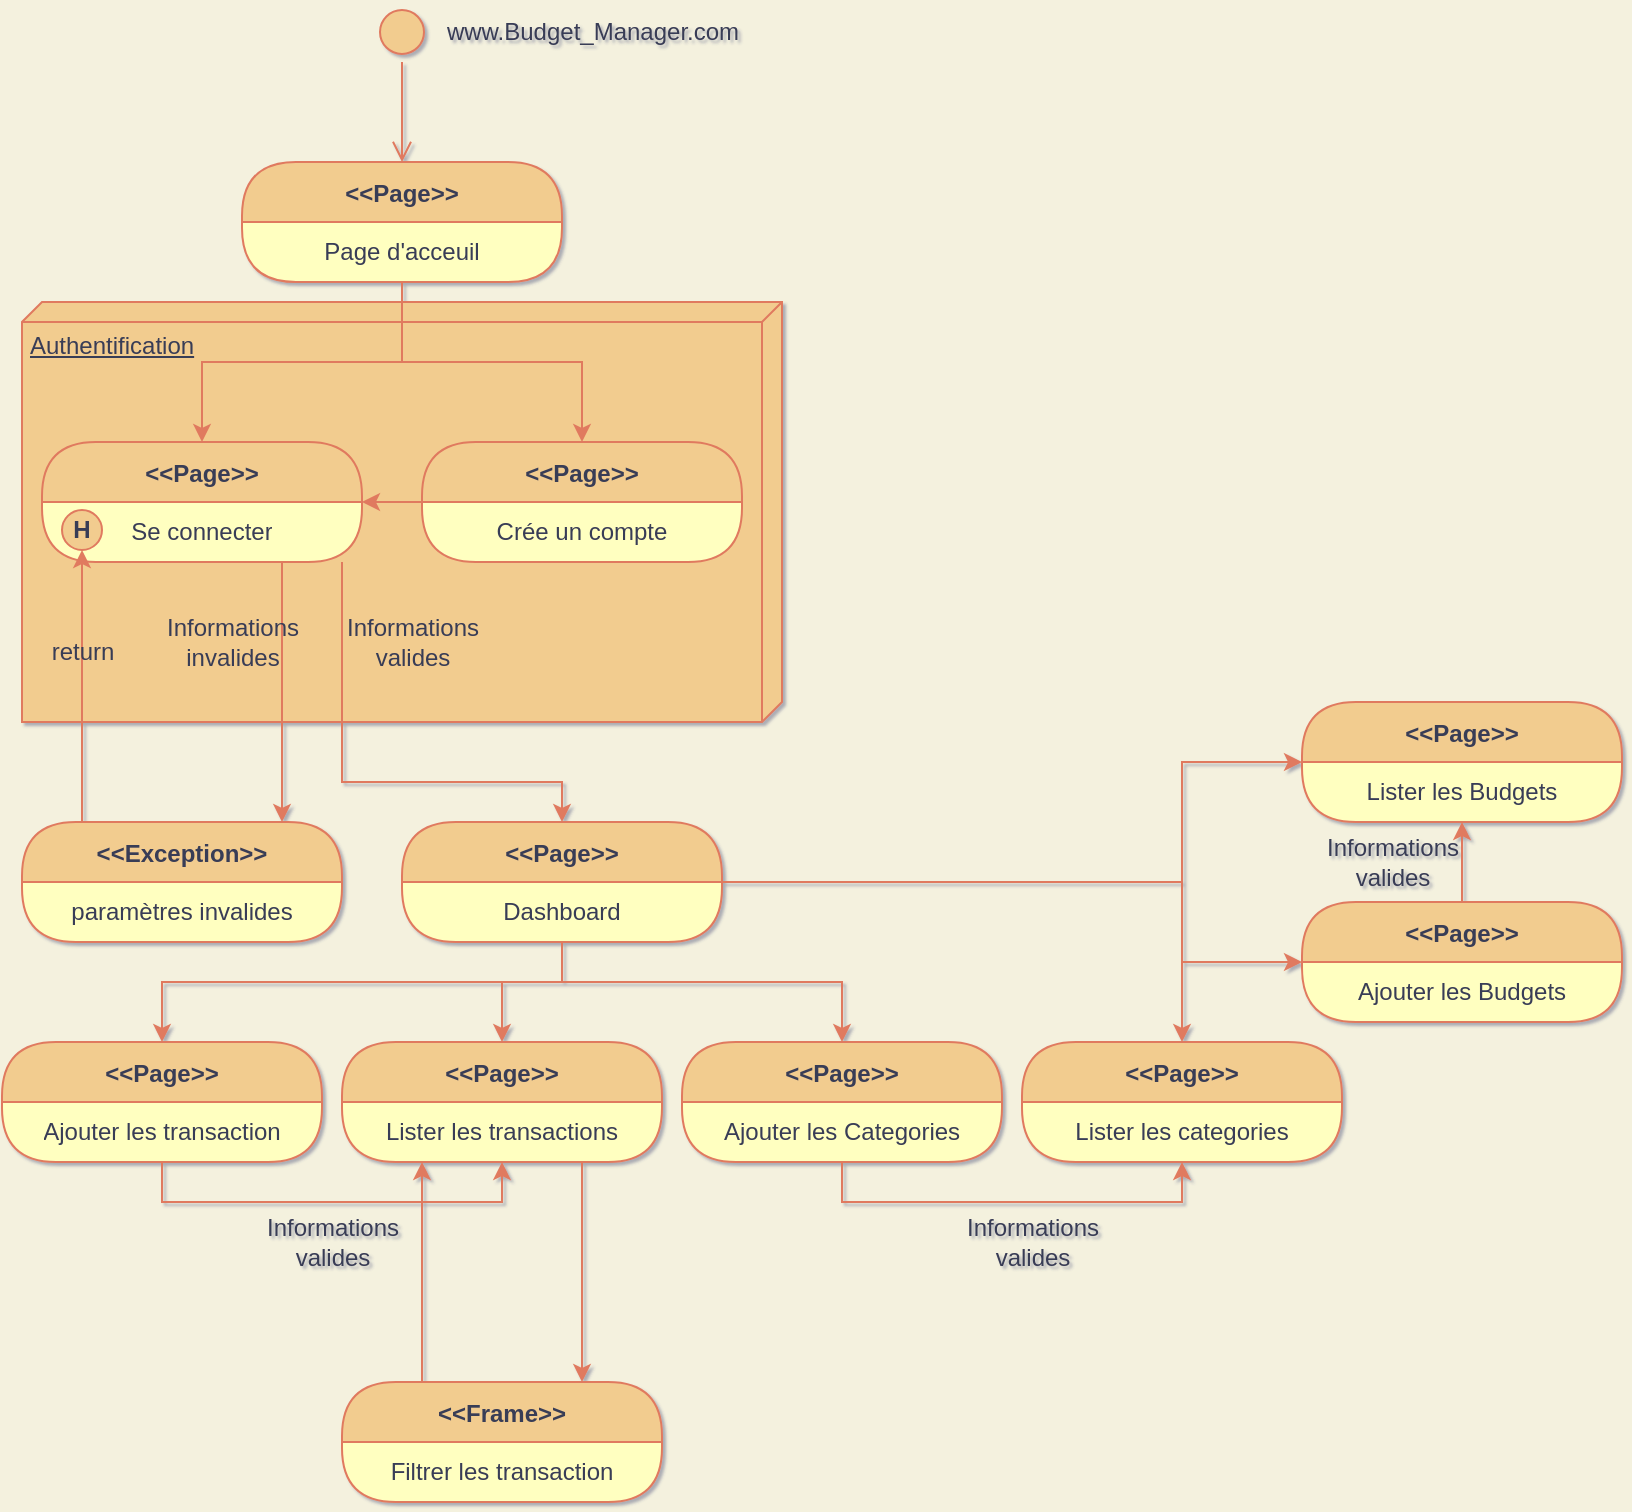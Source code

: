 <mxfile version="20.3.0" type="device"><diagram id="EVpfqpCD6WrxLZNTwMUx" name="Page-1"><mxGraphModel dx="1038" dy="641" grid="1" gridSize="10" guides="1" tooltips="1" connect="1" arrows="1" fold="1" page="1" pageScale="1" pageWidth="850" pageHeight="1100" background="#F4F1DE" math="0" shadow="1"><root><mxCell id="0"/><mxCell id="1" parent="0"/><mxCell id="MiM-1E3YvBiswxyoz1YO-7" value="&lt;&lt;Page&gt;&gt;" style="swimlane;fontStyle=1;align=center;verticalAlign=middle;childLayout=stackLayout;horizontal=1;startSize=30;horizontalStack=0;resizeParent=0;resizeLast=1;container=0;fontColor=#393C56;collapsible=0;rounded=1;arcSize=30;strokeColor=#E07A5F;fillColor=#F2CC8F;swimlaneFillColor=#ffffc0;dropTarget=0;" parent="1" vertex="1"><mxGeometry x="130" y="150" width="160" height="60" as="geometry"/></mxCell><mxCell id="MiM-1E3YvBiswxyoz1YO-8" value="Page d'acceuil" style="text;html=1;strokeColor=none;fillColor=none;align=center;verticalAlign=middle;spacingLeft=4;spacingRight=4;whiteSpace=wrap;overflow=hidden;rotatable=0;fontColor=#393C56;" parent="MiM-1E3YvBiswxyoz1YO-7" vertex="1"><mxGeometry y="30" width="160" height="30" as="geometry"/></mxCell><mxCell id="MiM-1E3YvBiswxyoz1YO-10" value="Subtitle" style="text;html=1;strokeColor=none;fillColor=none;align=center;verticalAlign=middle;spacingLeft=4;spacingRight=4;whiteSpace=wrap;overflow=hidden;rotatable=0;fontColor=#393C56;" parent="MiM-1E3YvBiswxyoz1YO-7" vertex="1"><mxGeometry y="60" width="160" as="geometry"/></mxCell><mxCell id="MiM-1E3YvBiswxyoz1YO-39" value="Authentification" style="verticalAlign=top;align=left;spacingTop=8;spacingLeft=2;spacingRight=12;shape=cube;size=10;direction=south;fontStyle=4;html=1;fillColor=#F2CC8F;strokeColor=#E07A5F;fontColor=#393C56;" parent="1" vertex="1"><mxGeometry x="20" y="220" width="380" height="210" as="geometry"/></mxCell><mxCell id="MiM-1E3YvBiswxyoz1YO-105" style="edgeStyle=orthogonalEdgeStyle;rounded=0;orthogonalLoop=1;jettySize=auto;html=1;strokeColor=#E07A5F;fontColor=#393C56;fillColor=#F2CC8F;" parent="1" source="MiM-1E3YvBiswxyoz1YO-11" target="MiM-1E3YvBiswxyoz1YO-49" edge="1"><mxGeometry relative="1" as="geometry"><Array as="points"><mxPoint x="220" y="700"/><mxPoint x="220" y="700"/></Array></mxGeometry></mxCell><mxCell id="MiM-1E3YvBiswxyoz1YO-11" value="&lt;&lt;Frame&gt;&gt;" style="swimlane;fontStyle=1;align=center;verticalAlign=middle;childLayout=stackLayout;horizontal=1;startSize=30;horizontalStack=0;resizeParent=0;resizeLast=1;container=0;fontColor=#393C56;collapsible=0;rounded=1;arcSize=30;strokeColor=#E07A5F;fillColor=#F2CC8F;swimlaneFillColor=#ffffc0;dropTarget=0;" parent="1" vertex="1"><mxGeometry x="180" y="760" width="160" height="60" as="geometry"/></mxCell><mxCell id="MiM-1E3YvBiswxyoz1YO-12" value="Filtrer les transaction" style="text;html=1;strokeColor=none;fillColor=none;align=center;verticalAlign=middle;spacingLeft=4;spacingRight=4;whiteSpace=wrap;overflow=hidden;rotatable=0;fontColor=#393C56;" parent="MiM-1E3YvBiswxyoz1YO-11" vertex="1"><mxGeometry y="30" width="160" height="30" as="geometry"/></mxCell><mxCell id="MiM-1E3YvBiswxyoz1YO-13" value="Subtitle" style="text;html=1;strokeColor=none;fillColor=none;align=center;verticalAlign=middle;spacingLeft=4;spacingRight=4;whiteSpace=wrap;overflow=hidden;rotatable=0;fontColor=#393C56;" parent="MiM-1E3YvBiswxyoz1YO-11" vertex="1"><mxGeometry y="60" width="160" as="geometry"/></mxCell><mxCell id="MiM-1E3YvBiswxyoz1YO-36" style="edgeStyle=orthogonalEdgeStyle;rounded=0;orthogonalLoop=1;jettySize=auto;html=1;labelBackgroundColor=#F4F1DE;strokeColor=#E07A5F;fontColor=#393C56;" parent="1" source="MiM-1E3YvBiswxyoz1YO-7" target="MiM-1E3YvBiswxyoz1YO-23" edge="1"><mxGeometry relative="1" as="geometry"/></mxCell><mxCell id="MiM-1E3YvBiswxyoz1YO-14" value="&lt;&lt;Page&gt;&gt;" style="swimlane;fontStyle=1;align=center;verticalAlign=middle;childLayout=stackLayout;horizontal=1;startSize=30;horizontalStack=0;resizeParent=0;resizeLast=1;container=0;fontColor=#393C56;collapsible=0;rounded=1;arcSize=30;strokeColor=#E07A5F;fillColor=#F2CC8F;swimlaneFillColor=#ffffc0;dropTarget=0;" parent="1" vertex="1"><mxGeometry x="10" y="590" width="160" height="60" as="geometry"/></mxCell><mxCell id="MiM-1E3YvBiswxyoz1YO-15" value="Ajouter les transaction" style="text;html=1;strokeColor=none;fillColor=none;align=center;verticalAlign=middle;spacingLeft=4;spacingRight=4;whiteSpace=wrap;overflow=hidden;rotatable=0;fontColor=#393C56;" parent="MiM-1E3YvBiswxyoz1YO-14" vertex="1"><mxGeometry y="30" width="160" height="30" as="geometry"/></mxCell><mxCell id="MiM-1E3YvBiswxyoz1YO-16" value="Subtitle" style="text;html=1;strokeColor=none;fillColor=none;align=center;verticalAlign=middle;spacingLeft=4;spacingRight=4;whiteSpace=wrap;overflow=hidden;rotatable=0;fontColor=#393C56;" parent="MiM-1E3YvBiswxyoz1YO-14" vertex="1"><mxGeometry y="60" width="160" as="geometry"/></mxCell><mxCell id="MiM-1E3YvBiswxyoz1YO-75" style="edgeStyle=orthogonalEdgeStyle;rounded=0;orthogonalLoop=1;jettySize=auto;html=1;entryX=0;entryY=0;entryDx=0;entryDy=0;strokeColor=#E07A5F;fontColor=#393C56;fillColor=#F2CC8F;" parent="1" source="MiM-1E3YvBiswxyoz1YO-17" target="MiM-1E3YvBiswxyoz1YO-63" edge="1"><mxGeometry relative="1" as="geometry"><Array as="points"><mxPoint x="600" y="510"/><mxPoint x="600" y="450"/></Array></mxGeometry></mxCell><mxCell id="MiM-1E3YvBiswxyoz1YO-17" value="&lt;&lt;Page&gt;&gt;" style="swimlane;fontStyle=1;align=center;verticalAlign=middle;childLayout=stackLayout;horizontal=1;startSize=30;horizontalStack=0;resizeParent=0;resizeLast=1;container=0;fontColor=#393C56;collapsible=0;rounded=1;arcSize=30;strokeColor=#E07A5F;fillColor=#F2CC8F;swimlaneFillColor=#ffffc0;dropTarget=0;" parent="1" vertex="1"><mxGeometry x="210" y="480" width="160" height="60" as="geometry"/></mxCell><mxCell id="MiM-1E3YvBiswxyoz1YO-18" value="Dashboard" style="text;html=1;strokeColor=none;fillColor=none;align=center;verticalAlign=middle;spacingLeft=4;spacingRight=4;whiteSpace=wrap;overflow=hidden;rotatable=0;fontColor=#393C56;" parent="MiM-1E3YvBiswxyoz1YO-17" vertex="1"><mxGeometry y="30" width="160" height="30" as="geometry"/></mxCell><mxCell id="MiM-1E3YvBiswxyoz1YO-19" value="Subtitle" style="text;html=1;strokeColor=none;fillColor=none;align=center;verticalAlign=middle;spacingLeft=4;spacingRight=4;whiteSpace=wrap;overflow=hidden;rotatable=0;fontColor=#393C56;" parent="MiM-1E3YvBiswxyoz1YO-17" vertex="1"><mxGeometry y="60" width="160" as="geometry"/></mxCell><mxCell id="MiM-1E3YvBiswxyoz1YO-20" value="&lt;&lt;Exception&gt;&gt;" style="swimlane;fontStyle=1;align=center;verticalAlign=middle;childLayout=stackLayout;horizontal=1;startSize=30;horizontalStack=0;resizeParent=0;resizeLast=1;container=0;fontColor=#393C56;collapsible=0;rounded=1;arcSize=30;strokeColor=#E07A5F;fillColor=#F2CC8F;swimlaneFillColor=#ffffc0;dropTarget=0;" parent="1" vertex="1"><mxGeometry x="20" y="480" width="160" height="60" as="geometry"/></mxCell><mxCell id="MiM-1E3YvBiswxyoz1YO-21" value="paramètres invalides" style="text;html=1;strokeColor=none;fillColor=none;align=center;verticalAlign=middle;spacingLeft=4;spacingRight=4;whiteSpace=wrap;overflow=hidden;rotatable=0;fontColor=#393C56;" parent="MiM-1E3YvBiswxyoz1YO-20" vertex="1"><mxGeometry y="30" width="160" height="30" as="geometry"/></mxCell><mxCell id="MiM-1E3YvBiswxyoz1YO-22" value="Subtitle" style="text;html=1;strokeColor=none;fillColor=none;align=center;verticalAlign=middle;spacingLeft=4;spacingRight=4;whiteSpace=wrap;overflow=hidden;rotatable=0;fontColor=#393C56;" parent="MiM-1E3YvBiswxyoz1YO-20" vertex="1"><mxGeometry y="60" width="160" as="geometry"/></mxCell><mxCell id="MiM-1E3YvBiswxyoz1YO-32" value="" style="group;fontColor=#393C56;" parent="1" vertex="1" connectable="0"><mxGeometry x="195" y="70" width="195" height="30" as="geometry"/></mxCell><mxCell id="MiM-1E3YvBiswxyoz1YO-1" value="" style="ellipse;html=1;shape=startState;fillColor=#F2CC8F;strokeColor=#E07A5F;fontColor=#393C56;" parent="MiM-1E3YvBiswxyoz1YO-32" vertex="1"><mxGeometry width="30" height="30" as="geometry"/></mxCell><mxCell id="MiM-1E3YvBiswxyoz1YO-2" value="" style="edgeStyle=orthogonalEdgeStyle;html=1;verticalAlign=bottom;endArrow=open;endSize=8;strokeColor=#E07A5F;rounded=0;labelBackgroundColor=#F4F1DE;fontColor=#393C56;" parent="MiM-1E3YvBiswxyoz1YO-32" source="MiM-1E3YvBiswxyoz1YO-1" target="MiM-1E3YvBiswxyoz1YO-7" edge="1"><mxGeometry relative="1" as="geometry"><mxPoint x="160" y="110" as="targetPoint"/></mxGeometry></mxCell><mxCell id="MiM-1E3YvBiswxyoz1YO-30" value="www.Budget_Manager.com" style="text;html=1;align=center;verticalAlign=middle;resizable=0;points=[];autosize=1;strokeColor=none;fillColor=none;fontColor=#393C56;" parent="MiM-1E3YvBiswxyoz1YO-32" vertex="1"><mxGeometry x="25" width="170" height="30" as="geometry"/></mxCell><mxCell id="MiM-1E3YvBiswxyoz1YO-33" value="&lt;&lt;Page&gt;&gt;" style="swimlane;fontStyle=1;align=center;verticalAlign=middle;childLayout=stackLayout;horizontal=1;startSize=30;horizontalStack=0;resizeParent=0;resizeLast=1;container=0;fontColor=#393C56;collapsible=0;rounded=1;arcSize=30;strokeColor=#E07A5F;fillColor=#F2CC8F;swimlaneFillColor=#ffffc0;dropTarget=0;" parent="1" vertex="1"><mxGeometry x="220" y="290" width="160" height="60" as="geometry"/></mxCell><mxCell id="MiM-1E3YvBiswxyoz1YO-34" value="Crée un compte" style="text;html=1;strokeColor=none;fillColor=none;align=center;verticalAlign=middle;spacingLeft=4;spacingRight=4;whiteSpace=wrap;overflow=hidden;rotatable=0;fontColor=#393C56;" parent="MiM-1E3YvBiswxyoz1YO-33" vertex="1"><mxGeometry y="30" width="160" height="30" as="geometry"/></mxCell><mxCell id="MiM-1E3YvBiswxyoz1YO-35" value="Subtitle" style="text;html=1;strokeColor=none;fillColor=none;align=center;verticalAlign=middle;spacingLeft=4;spacingRight=4;whiteSpace=wrap;overflow=hidden;rotatable=0;fontColor=#393C56;" parent="MiM-1E3YvBiswxyoz1YO-33" vertex="1"><mxGeometry y="60" width="160" as="geometry"/></mxCell><mxCell id="MiM-1E3YvBiswxyoz1YO-37" style="edgeStyle=orthogonalEdgeStyle;rounded=0;orthogonalLoop=1;jettySize=auto;html=1;labelBackgroundColor=#F4F1DE;strokeColor=#E07A5F;fontColor=#393C56;" parent="1" source="MiM-1E3YvBiswxyoz1YO-8" target="MiM-1E3YvBiswxyoz1YO-33" edge="1"><mxGeometry relative="1" as="geometry"/></mxCell><mxCell id="MiM-1E3YvBiswxyoz1YO-41" value="" style="group" parent="1" vertex="1" connectable="0"><mxGeometry x="30" y="290" width="160" height="60" as="geometry"/></mxCell><mxCell id="MiM-1E3YvBiswxyoz1YO-23" value="&lt;&lt;Page&gt;&gt;" style="swimlane;fontStyle=1;align=center;verticalAlign=middle;childLayout=stackLayout;horizontal=1;startSize=30;horizontalStack=0;resizeParent=0;resizeLast=1;container=0;fontColor=#393C56;collapsible=0;rounded=1;arcSize=30;strokeColor=#E07A5F;fillColor=#F2CC8F;swimlaneFillColor=#ffffc0;dropTarget=0;" parent="MiM-1E3YvBiswxyoz1YO-41" vertex="1"><mxGeometry width="160" height="60" as="geometry"/></mxCell><mxCell id="MiM-1E3YvBiswxyoz1YO-24" value="Se connecter" style="text;html=1;strokeColor=none;fillColor=none;align=center;verticalAlign=middle;spacingLeft=4;spacingRight=4;whiteSpace=wrap;overflow=hidden;rotatable=0;fontColor=#393C56;" parent="MiM-1E3YvBiswxyoz1YO-23" vertex="1"><mxGeometry y="30" width="160" height="30" as="geometry"/></mxCell><mxCell id="MiM-1E3YvBiswxyoz1YO-25" value="Subtitle" style="text;html=1;strokeColor=none;fillColor=none;align=center;verticalAlign=middle;spacingLeft=4;spacingRight=4;whiteSpace=wrap;overflow=hidden;rotatable=0;fontColor=#393C56;" parent="MiM-1E3YvBiswxyoz1YO-23" vertex="1"><mxGeometry y="60" width="160" as="geometry"/></mxCell><mxCell id="MiM-1E3YvBiswxyoz1YO-40" value="&lt;b&gt;H&lt;/b&gt;" style="ellipse;whiteSpace=wrap;html=1;strokeColor=#E07A5F;fontColor=#393C56;fillColor=#F2CC8F;" parent="MiM-1E3YvBiswxyoz1YO-41" vertex="1"><mxGeometry x="10" y="34" width="20" height="20" as="geometry"/></mxCell><mxCell id="MiM-1E3YvBiswxyoz1YO-46" style="edgeStyle=orthogonalEdgeStyle;rounded=0;orthogonalLoop=1;jettySize=auto;html=1;exitX=0.75;exitY=1;exitDx=0;exitDy=0;strokeColor=#E07A5F;fontColor=#393C56;fillColor=#F2CC8F;" parent="1" source="MiM-1E3YvBiswxyoz1YO-24" target="MiM-1E3YvBiswxyoz1YO-20" edge="1"><mxGeometry relative="1" as="geometry"><mxPoint x="150" y="470" as="targetPoint"/><Array as="points"><mxPoint x="150" y="460"/><mxPoint x="150" y="460"/></Array></mxGeometry></mxCell><mxCell id="MiM-1E3YvBiswxyoz1YO-45" style="edgeStyle=orthogonalEdgeStyle;rounded=0;orthogonalLoop=1;jettySize=auto;html=1;entryX=0.5;entryY=1;entryDx=0;entryDy=0;strokeColor=#E07A5F;fontColor=#393C56;fillColor=#F2CC8F;startArrow=none;" parent="1" source="MiM-1E3YvBiswxyoz1YO-97" target="MiM-1E3YvBiswxyoz1YO-40" edge="1"><mxGeometry relative="1" as="geometry"><Array as="points"><mxPoint x="50" y="450"/></Array></mxGeometry></mxCell><mxCell id="MiM-1E3YvBiswxyoz1YO-47" style="edgeStyle=orthogonalEdgeStyle;rounded=0;orthogonalLoop=1;jettySize=auto;html=1;strokeColor=#E07A5F;fontColor=#393C56;fillColor=#F2CC8F;" parent="1" source="MiM-1E3YvBiswxyoz1YO-34" target="MiM-1E3YvBiswxyoz1YO-23" edge="1"><mxGeometry relative="1" as="geometry"><Array as="points"><mxPoint x="210" y="320"/><mxPoint x="210" y="320"/></Array></mxGeometry></mxCell><mxCell id="MiM-1E3YvBiswxyoz1YO-48" style="edgeStyle=orthogonalEdgeStyle;rounded=0;orthogonalLoop=1;jettySize=auto;html=1;strokeColor=#E07A5F;fontColor=#393C56;fillColor=#F2CC8F;" parent="1" source="MiM-1E3YvBiswxyoz1YO-24" target="MiM-1E3YvBiswxyoz1YO-17" edge="1"><mxGeometry relative="1" as="geometry"><Array as="points"><mxPoint x="180" y="460"/><mxPoint x="290" y="460"/></Array></mxGeometry></mxCell><mxCell id="MiM-1E3YvBiswxyoz1YO-104" style="edgeStyle=orthogonalEdgeStyle;rounded=0;orthogonalLoop=1;jettySize=auto;html=1;strokeColor=#E07A5F;fontColor=#393C56;fillColor=#F2CC8F;" parent="1" source="MiM-1E3YvBiswxyoz1YO-49" target="MiM-1E3YvBiswxyoz1YO-11" edge="1"><mxGeometry relative="1" as="geometry"><Array as="points"><mxPoint x="300" y="710"/><mxPoint x="300" y="710"/></Array></mxGeometry></mxCell><mxCell id="MiM-1E3YvBiswxyoz1YO-49" value="&lt;&lt;Page&gt;&gt;" style="swimlane;fontStyle=1;align=center;verticalAlign=middle;childLayout=stackLayout;horizontal=1;startSize=30;horizontalStack=0;resizeParent=0;resizeLast=1;container=0;fontColor=#393C56;collapsible=0;rounded=1;arcSize=30;strokeColor=#E07A5F;fillColor=#F2CC8F;swimlaneFillColor=#ffffc0;dropTarget=0;" parent="1" vertex="1"><mxGeometry x="180" y="590" width="160" height="60" as="geometry"/></mxCell><mxCell id="MiM-1E3YvBiswxyoz1YO-50" value="Lister les transactions" style="text;html=1;strokeColor=none;fillColor=none;align=center;verticalAlign=middle;spacingLeft=4;spacingRight=4;whiteSpace=wrap;overflow=hidden;rotatable=0;fontColor=#393C56;" parent="MiM-1E3YvBiswxyoz1YO-49" vertex="1"><mxGeometry y="30" width="160" height="30" as="geometry"/></mxCell><mxCell id="MiM-1E3YvBiswxyoz1YO-51" value="Subtitle" style="text;html=1;strokeColor=none;fillColor=none;align=center;verticalAlign=middle;spacingLeft=4;spacingRight=4;whiteSpace=wrap;overflow=hidden;rotatable=0;fontColor=#393C56;" parent="MiM-1E3YvBiswxyoz1YO-49" vertex="1"><mxGeometry y="60" width="160" as="geometry"/></mxCell><mxCell id="MiM-1E3YvBiswxyoz1YO-84" style="edgeStyle=orthogonalEdgeStyle;rounded=0;orthogonalLoop=1;jettySize=auto;html=1;entryX=0.5;entryY=1;entryDx=0;entryDy=0;strokeColor=#E07A5F;fontColor=#393C56;fillColor=#F2CC8F;" parent="1" source="MiM-1E3YvBiswxyoz1YO-52" target="MiM-1E3YvBiswxyoz1YO-56" edge="1"><mxGeometry relative="1" as="geometry"><Array as="points"><mxPoint x="430" y="670"/><mxPoint x="600" y="670"/></Array></mxGeometry></mxCell><mxCell id="MiM-1E3YvBiswxyoz1YO-52" value="&lt;&lt;Page&gt;&gt;" style="swimlane;fontStyle=1;align=center;verticalAlign=middle;childLayout=stackLayout;horizontal=1;startSize=30;horizontalStack=0;resizeParent=0;resizeLast=1;container=0;fontColor=#393C56;collapsible=0;rounded=1;arcSize=30;strokeColor=#E07A5F;fillColor=#F2CC8F;swimlaneFillColor=#ffffc0;dropTarget=0;" parent="1" vertex="1"><mxGeometry x="350" y="590" width="160" height="60" as="geometry"/></mxCell><mxCell id="MiM-1E3YvBiswxyoz1YO-53" value="Ajouter les Categories" style="text;html=1;strokeColor=none;fillColor=none;align=center;verticalAlign=middle;spacingLeft=4;spacingRight=4;whiteSpace=wrap;overflow=hidden;rotatable=0;fontColor=#393C56;" parent="MiM-1E3YvBiswxyoz1YO-52" vertex="1"><mxGeometry y="30" width="160" height="30" as="geometry"/></mxCell><mxCell id="MiM-1E3YvBiswxyoz1YO-54" value="Subtitle" style="text;html=1;strokeColor=none;fillColor=none;align=center;verticalAlign=middle;spacingLeft=4;spacingRight=4;whiteSpace=wrap;overflow=hidden;rotatable=0;fontColor=#393C56;" parent="MiM-1E3YvBiswxyoz1YO-52" vertex="1"><mxGeometry y="60" width="160" as="geometry"/></mxCell><mxCell id="MiM-1E3YvBiswxyoz1YO-88" style="edgeStyle=orthogonalEdgeStyle;rounded=0;orthogonalLoop=1;jettySize=auto;html=1;entryX=0.5;entryY=1;entryDx=0;entryDy=0;strokeColor=#E07A5F;fontColor=#393C56;fillColor=#F2CC8F;" parent="1" source="MiM-1E3YvBiswxyoz1YO-59" target="MiM-1E3YvBiswxyoz1YO-63" edge="1"><mxGeometry relative="1" as="geometry"/></mxCell><mxCell id="MiM-1E3YvBiswxyoz1YO-59" value="&lt;&lt;Page&gt;&gt;" style="swimlane;fontStyle=1;align=center;verticalAlign=middle;childLayout=stackLayout;horizontal=1;startSize=30;horizontalStack=0;resizeParent=0;resizeLast=1;container=0;fontColor=#393C56;collapsible=0;rounded=1;arcSize=30;strokeColor=#E07A5F;fillColor=#F2CC8F;swimlaneFillColor=#ffffc0;dropTarget=0;" parent="1" vertex="1"><mxGeometry x="660" y="520" width="160" height="60" as="geometry"/></mxCell><mxCell id="MiM-1E3YvBiswxyoz1YO-60" value="Ajouter les Budgets" style="text;html=1;strokeColor=none;fillColor=none;align=center;verticalAlign=middle;spacingLeft=4;spacingRight=4;whiteSpace=wrap;overflow=hidden;rotatable=0;fontColor=#393C56;" parent="MiM-1E3YvBiswxyoz1YO-59" vertex="1"><mxGeometry y="30" width="160" height="30" as="geometry"/></mxCell><mxCell id="MiM-1E3YvBiswxyoz1YO-61" value="Subtitle" style="text;html=1;strokeColor=none;fillColor=none;align=center;verticalAlign=middle;spacingLeft=4;spacingRight=4;whiteSpace=wrap;overflow=hidden;rotatable=0;fontColor=#393C56;" parent="MiM-1E3YvBiswxyoz1YO-59" vertex="1"><mxGeometry y="60" width="160" as="geometry"/></mxCell><mxCell id="MiM-1E3YvBiswxyoz1YO-55" value="&lt;&lt;Page&gt;&gt;" style="swimlane;fontStyle=1;align=center;verticalAlign=middle;childLayout=stackLayout;horizontal=1;startSize=30;horizontalStack=0;resizeParent=0;resizeLast=1;container=0;fontColor=#393C56;collapsible=0;rounded=1;arcSize=30;strokeColor=#E07A5F;fillColor=#F2CC8F;swimlaneFillColor=#ffffc0;dropTarget=0;" parent="1" vertex="1"><mxGeometry x="520" y="590" width="160" height="60" as="geometry"/></mxCell><mxCell id="MiM-1E3YvBiswxyoz1YO-56" value="Lister les categories" style="text;html=1;strokeColor=none;fillColor=none;align=center;verticalAlign=middle;spacingLeft=4;spacingRight=4;whiteSpace=wrap;overflow=hidden;rotatable=0;fontColor=#393C56;" parent="MiM-1E3YvBiswxyoz1YO-55" vertex="1"><mxGeometry y="30" width="160" height="30" as="geometry"/></mxCell><mxCell id="MiM-1E3YvBiswxyoz1YO-57" value="Subtitle" style="text;html=1;strokeColor=none;fillColor=none;align=center;verticalAlign=middle;spacingLeft=4;spacingRight=4;whiteSpace=wrap;overflow=hidden;rotatable=0;fontColor=#393C56;" parent="MiM-1E3YvBiswxyoz1YO-55" vertex="1"><mxGeometry y="60" width="160" as="geometry"/></mxCell><mxCell id="MiM-1E3YvBiswxyoz1YO-62" value="&lt;&lt;Page&gt;&gt;" style="swimlane;fontStyle=1;align=center;verticalAlign=middle;childLayout=stackLayout;horizontal=1;startSize=30;horizontalStack=0;resizeParent=0;resizeLast=1;container=0;fontColor=#393C56;collapsible=0;rounded=1;arcSize=30;strokeColor=#E07A5F;fillColor=#F2CC8F;swimlaneFillColor=#ffffc0;dropTarget=0;" parent="1" vertex="1"><mxGeometry x="660" y="420" width="160" height="60" as="geometry"/></mxCell><mxCell id="MiM-1E3YvBiswxyoz1YO-63" value="Lister les Budgets" style="text;html=1;strokeColor=none;fillColor=none;align=center;verticalAlign=middle;spacingLeft=4;spacingRight=4;whiteSpace=wrap;overflow=hidden;rotatable=0;fontColor=#393C56;" parent="MiM-1E3YvBiswxyoz1YO-62" vertex="1"><mxGeometry y="30" width="160" height="30" as="geometry"/></mxCell><mxCell id="MiM-1E3YvBiswxyoz1YO-64" value="Subtitle" style="text;html=1;strokeColor=none;fillColor=none;align=center;verticalAlign=middle;spacingLeft=4;spacingRight=4;whiteSpace=wrap;overflow=hidden;rotatable=0;fontColor=#393C56;" parent="MiM-1E3YvBiswxyoz1YO-62" vertex="1"><mxGeometry y="60" width="160" as="geometry"/></mxCell><mxCell id="MiM-1E3YvBiswxyoz1YO-70" style="edgeStyle=orthogonalEdgeStyle;rounded=0;orthogonalLoop=1;jettySize=auto;html=1;strokeColor=#E07A5F;fontColor=#393C56;fillColor=#F2CC8F;" parent="1" source="MiM-1E3YvBiswxyoz1YO-18" target="MiM-1E3YvBiswxyoz1YO-14" edge="1"><mxGeometry relative="1" as="geometry"><Array as="points"><mxPoint x="290" y="560"/><mxPoint x="90" y="560"/></Array></mxGeometry></mxCell><mxCell id="MiM-1E3YvBiswxyoz1YO-71" style="edgeStyle=orthogonalEdgeStyle;rounded=0;orthogonalLoop=1;jettySize=auto;html=1;entryX=0.5;entryY=0;entryDx=0;entryDy=0;strokeColor=#E07A5F;fontColor=#393C56;fillColor=#F2CC8F;" parent="1" source="MiM-1E3YvBiswxyoz1YO-18" target="MiM-1E3YvBiswxyoz1YO-49" edge="1"><mxGeometry relative="1" as="geometry"><Array as="points"><mxPoint x="290" y="560"/><mxPoint x="260" y="560"/></Array></mxGeometry></mxCell><mxCell id="MiM-1E3YvBiswxyoz1YO-72" style="edgeStyle=orthogonalEdgeStyle;rounded=0;orthogonalLoop=1;jettySize=auto;html=1;entryX=0.5;entryY=0;entryDx=0;entryDy=0;strokeColor=#E07A5F;fontColor=#393C56;fillColor=#F2CC8F;" parent="1" source="MiM-1E3YvBiswxyoz1YO-18" target="MiM-1E3YvBiswxyoz1YO-52" edge="1"><mxGeometry relative="1" as="geometry"><Array as="points"><mxPoint x="290" y="560"/><mxPoint x="430" y="560"/></Array></mxGeometry></mxCell><mxCell id="MiM-1E3YvBiswxyoz1YO-73" style="edgeStyle=orthogonalEdgeStyle;rounded=0;orthogonalLoop=1;jettySize=auto;html=1;strokeColor=#E07A5F;fontColor=#393C56;fillColor=#F2CC8F;" parent="1" source="MiM-1E3YvBiswxyoz1YO-18" target="MiM-1E3YvBiswxyoz1YO-55" edge="1"><mxGeometry relative="1" as="geometry"><Array as="points"><mxPoint x="600" y="510"/></Array></mxGeometry></mxCell><mxCell id="MiM-1E3YvBiswxyoz1YO-74" style="edgeStyle=orthogonalEdgeStyle;rounded=0;orthogonalLoop=1;jettySize=auto;html=1;strokeColor=#E07A5F;fontColor=#393C56;fillColor=#F2CC8F;" parent="1" source="MiM-1E3YvBiswxyoz1YO-18" target="MiM-1E3YvBiswxyoz1YO-59" edge="1"><mxGeometry relative="1" as="geometry"><Array as="points"><mxPoint x="600" y="510"/><mxPoint x="600" y="550"/></Array></mxGeometry></mxCell><mxCell id="MiM-1E3YvBiswxyoz1YO-86" style="edgeStyle=orthogonalEdgeStyle;rounded=0;orthogonalLoop=1;jettySize=auto;html=1;entryX=0.5;entryY=1;entryDx=0;entryDy=0;strokeColor=#E07A5F;fontColor=#393C56;fillColor=#F2CC8F;" parent="1" source="MiM-1E3YvBiswxyoz1YO-15" target="MiM-1E3YvBiswxyoz1YO-50" edge="1"><mxGeometry relative="1" as="geometry"><Array as="points"><mxPoint x="90" y="670"/><mxPoint x="260" y="670"/></Array></mxGeometry></mxCell><mxCell id="MiM-1E3YvBiswxyoz1YO-93" value="Informations&lt;br&gt;invalides" style="text;html=1;align=center;verticalAlign=middle;resizable=0;points=[];autosize=1;strokeColor=none;fillColor=none;fontColor=#393C56;" parent="1" vertex="1"><mxGeometry x="80" y="370" width="90" height="40" as="geometry"/></mxCell><mxCell id="MiM-1E3YvBiswxyoz1YO-96" value="Informations&lt;br&gt;valides" style="text;html=1;align=center;verticalAlign=middle;resizable=0;points=[];autosize=1;strokeColor=none;fillColor=none;fontColor=#393C56;" parent="1" vertex="1"><mxGeometry x="170" y="370" width="90" height="40" as="geometry"/></mxCell><mxCell id="MiM-1E3YvBiswxyoz1YO-97" value="return" style="text;html=1;align=center;verticalAlign=middle;resizable=0;points=[];autosize=1;strokeColor=none;fillColor=none;fontColor=#393C56;" parent="1" vertex="1"><mxGeometry x="25" y="380" width="50" height="30" as="geometry"/></mxCell><mxCell id="MiM-1E3YvBiswxyoz1YO-99" value="" style="edgeStyle=orthogonalEdgeStyle;rounded=0;orthogonalLoop=1;jettySize=auto;html=1;entryX=0.5;entryY=1;entryDx=0;entryDy=0;strokeColor=#E07A5F;fontColor=#393C56;fillColor=#F2CC8F;endArrow=none;" parent="1" source="MiM-1E3YvBiswxyoz1YO-20" target="MiM-1E3YvBiswxyoz1YO-97" edge="1"><mxGeometry relative="1" as="geometry"><mxPoint x="50" y="480" as="sourcePoint"/><mxPoint x="50" y="344" as="targetPoint"/><Array as="points"><mxPoint x="50" y="450"/></Array></mxGeometry></mxCell><mxCell id="MiM-1E3YvBiswxyoz1YO-100" value="Informations&lt;br&gt;valides" style="text;html=1;align=center;verticalAlign=middle;resizable=0;points=[];autosize=1;strokeColor=none;fillColor=none;fontColor=#393C56;" parent="1" vertex="1"><mxGeometry x="130" y="670" width="90" height="40" as="geometry"/></mxCell><mxCell id="MiM-1E3YvBiswxyoz1YO-101" value="Informations&lt;br&gt;valides" style="text;html=1;align=center;verticalAlign=middle;resizable=0;points=[];autosize=1;strokeColor=none;fillColor=none;fontColor=#393C56;" parent="1" vertex="1"><mxGeometry x="480" y="670" width="90" height="40" as="geometry"/></mxCell><mxCell id="MiM-1E3YvBiswxyoz1YO-103" value="Informations&lt;br&gt;valides" style="text;html=1;align=center;verticalAlign=middle;resizable=0;points=[];autosize=1;strokeColor=none;fillColor=none;fontColor=#393C56;" parent="1" vertex="1"><mxGeometry x="660" y="480" width="90" height="40" as="geometry"/></mxCell></root></mxGraphModel></diagram></mxfile>